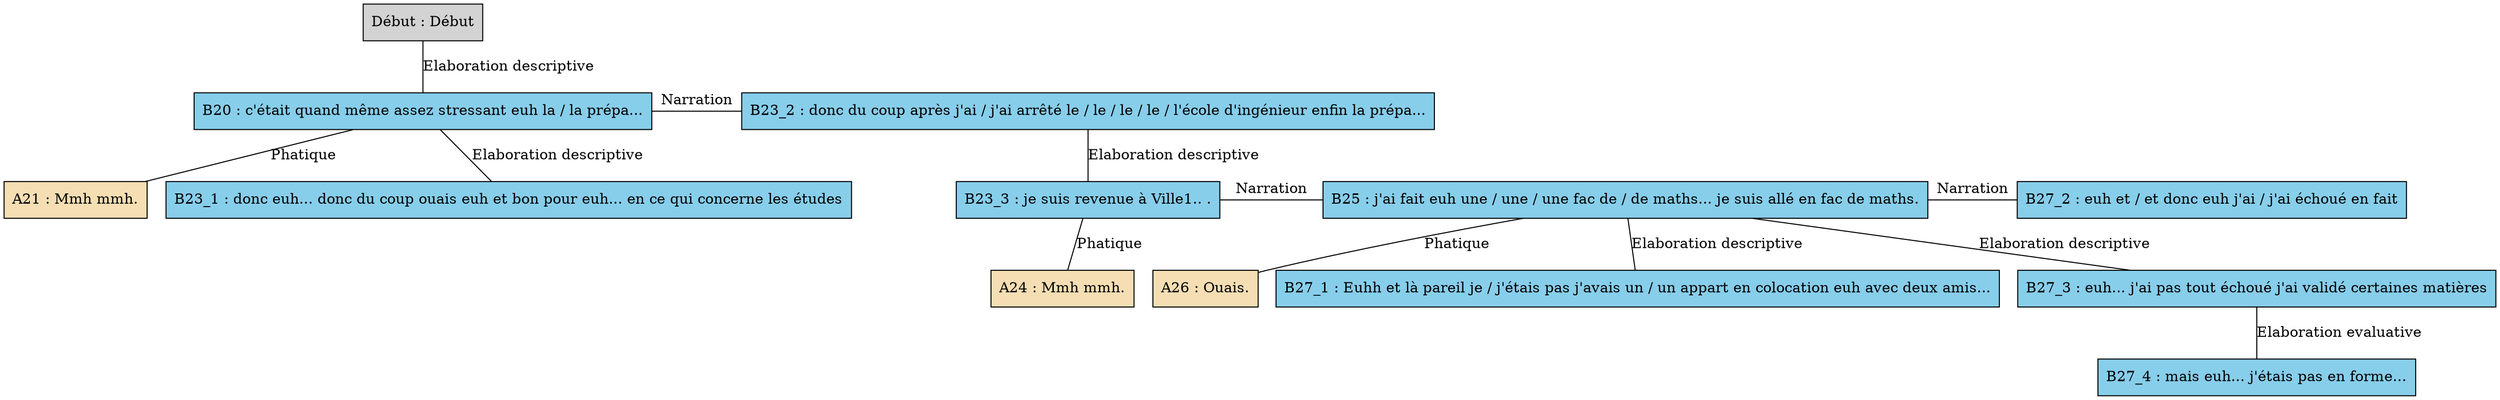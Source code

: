 digraph C02 {
	node [shape=box style=filled]
	"Début" [label="Début : Début"]
	B20 [label="B20 : c'était quand même assez stressant euh la / la prépa..." fillcolor=skyblue]
	A21 [label="A21 : Mmh mmh." fillcolor=wheat]
	B23_1 [label="B23_1 : donc euh... donc du coup ouais euh et bon pour euh... en ce qui concerne les études" fillcolor=skyblue]
	B23_2 [label="B23_2 : donc du coup après j'ai / j'ai arrêté le / le / le / le / l'école d'ingénieur enfin la prépa..." fillcolor=skyblue]
	B23_3 [label="B23_3 : je suis revenue à Ville1.. ." fillcolor=skyblue]
	A24 [label="A24 : Mmh mmh." fillcolor=wheat]
	B25 [label="B25 : j'ai fait euh une / une / une fac de / de maths... je suis allé en fac de maths." fillcolor=skyblue]
	A26 [label="A26 : Ouais." fillcolor=wheat]
	B27_1 [label="B27_1 : Euhh et là pareil je / j'étais pas j'avais un / un appart en colocation euh avec deux amis..." fillcolor=skyblue]
	B27_2 [label="B27_2 : euh et / et donc euh j'ai / j'ai échoué en fait" fillcolor=skyblue]
	B27_3 [label="B27_3 : euh... j'ai pas tout échoué j'ai validé certaines matières" fillcolor=skyblue]
	B27_4 [label="B27_4 : mais euh... j'étais pas en forme..." fillcolor=skyblue]
	"Début" -> B20 [label="Elaboration descriptive" dir=none]
	B20 -> A21 [label=Phatique dir=none]
	B20 -> B23_1 [label="Elaboration descriptive" dir=none]
	{
		rank=same
		B20
		B23_2
		B20 -> B23_2 [label=Narration dir=none]
	}
	B23_2 -> B23_3 [label="Elaboration descriptive" dir=none]
	B23_3 -> A24 [label=Phatique dir=none]
	{
		rank=same
		B23_3
		B25
		B23_3 -> B25 [label=Narration dir=none]
	}
	B25 -> B27_1 [label="Elaboration descriptive" dir=none]
	{
		rank=same
		B25
		B27_2
		B25 -> B27_2 [label=Narration dir=none]
	}
	B25 -> B27_3 [label="Elaboration descriptive" dir=none]
	B25 -> A26 [label=Phatique dir=none]
	B27_3 -> B27_4 [label="Elaboration evaluative" dir=none]
}
